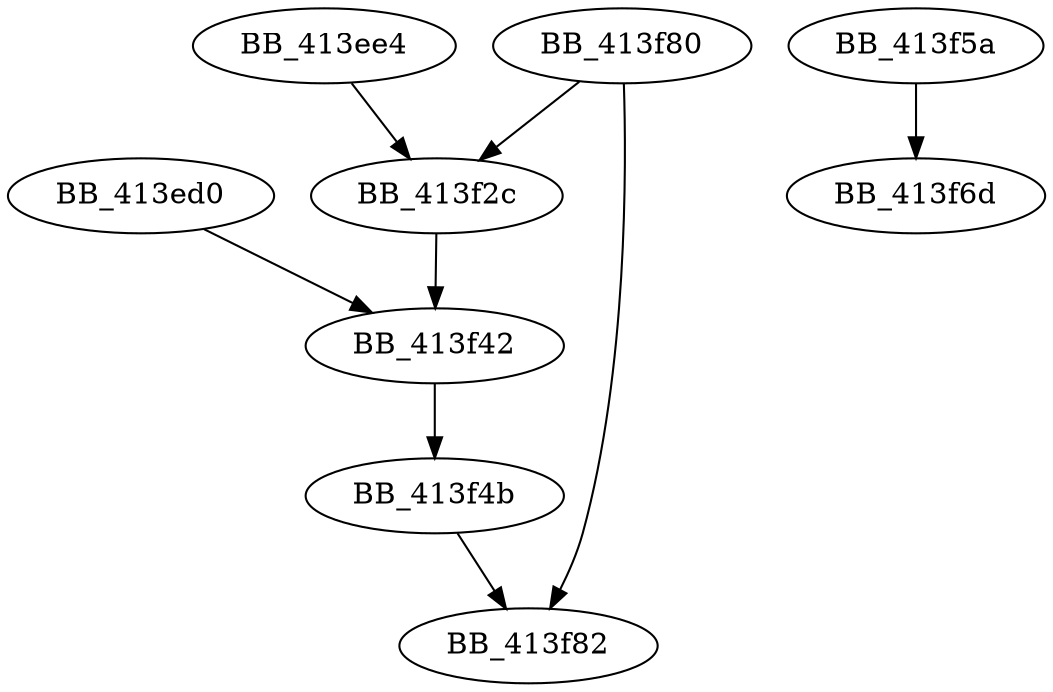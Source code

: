 DiGraph sub_413ED0{
BB_413ed0->BB_413f42
BB_413ee4->BB_413f2c
BB_413f2c->BB_413f42
BB_413f42->BB_413f4b
BB_413f4b->BB_413f82
BB_413f5a->BB_413f6d
BB_413f80->BB_413f2c
BB_413f80->BB_413f82
}

